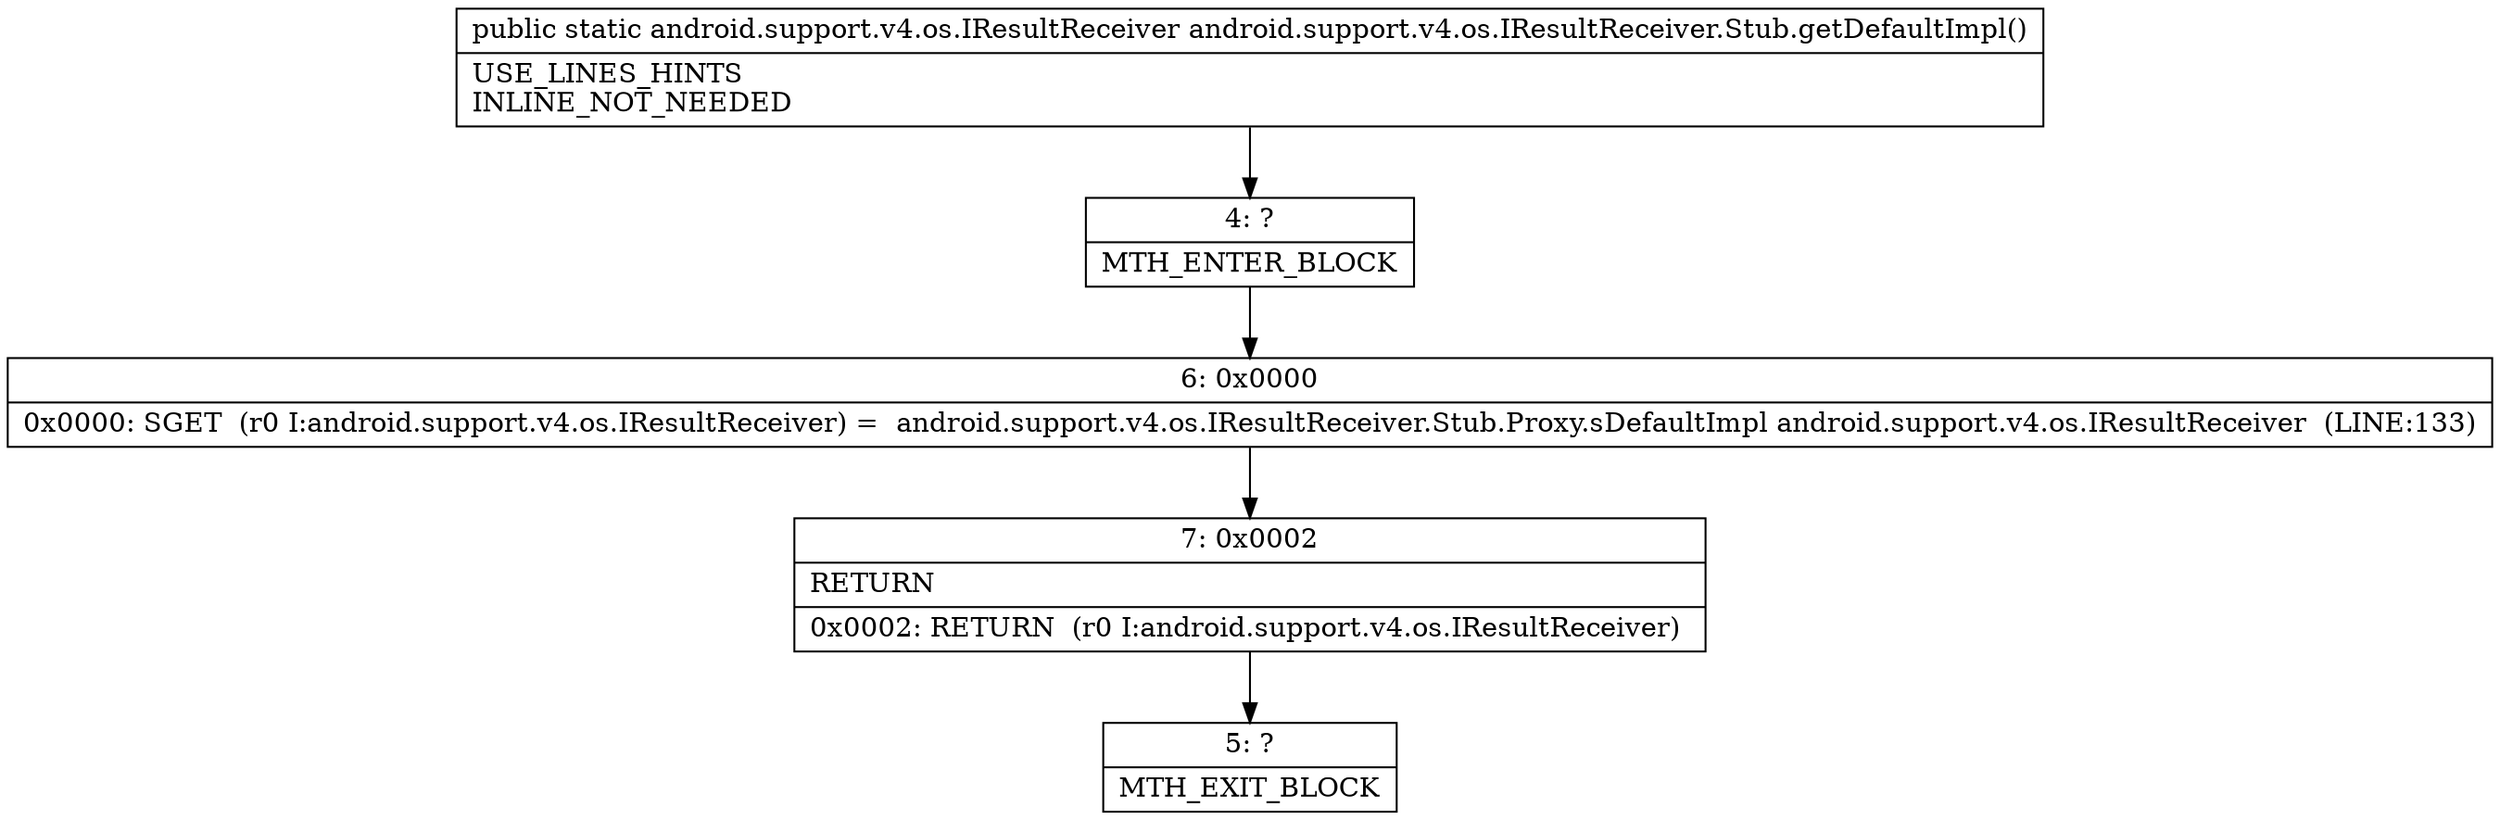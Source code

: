 digraph "CFG forandroid.support.v4.os.IResultReceiver.Stub.getDefaultImpl()Landroid\/support\/v4\/os\/IResultReceiver;" {
Node_4 [shape=record,label="{4\:\ ?|MTH_ENTER_BLOCK\l}"];
Node_6 [shape=record,label="{6\:\ 0x0000|0x0000: SGET  (r0 I:android.support.v4.os.IResultReceiver) =  android.support.v4.os.IResultReceiver.Stub.Proxy.sDefaultImpl android.support.v4.os.IResultReceiver  (LINE:133)\l}"];
Node_7 [shape=record,label="{7\:\ 0x0002|RETURN\l|0x0002: RETURN  (r0 I:android.support.v4.os.IResultReceiver) \l}"];
Node_5 [shape=record,label="{5\:\ ?|MTH_EXIT_BLOCK\l}"];
MethodNode[shape=record,label="{public static android.support.v4.os.IResultReceiver android.support.v4.os.IResultReceiver.Stub.getDefaultImpl()  | USE_LINES_HINTS\lINLINE_NOT_NEEDED\l}"];
MethodNode -> Node_4;Node_4 -> Node_6;
Node_6 -> Node_7;
Node_7 -> Node_5;
}

